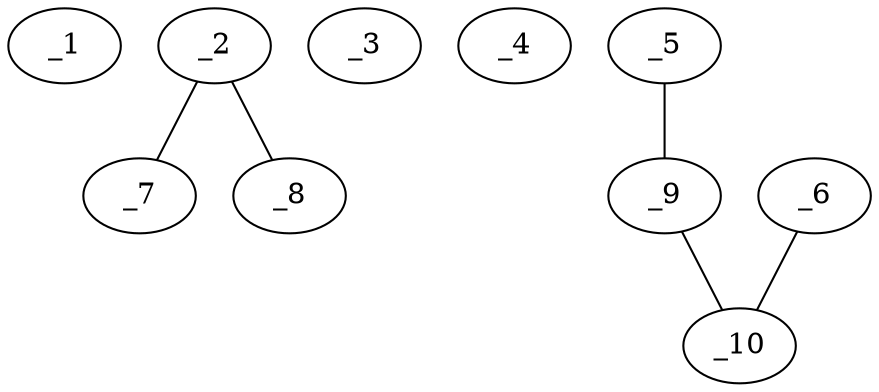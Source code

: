 graph molid630647 {
	_1	 [charge="-1",
		chem=7,
		symbol="Cl ",
		x="0.5",
		y=0];
	_2	 [charge=3,
		chem=11,
		symbol="Co ",
		x="1.5",
		y=0];
	_7	 [charge=0,
		chem=4,
		symbol="N  ",
		x="0.8333",
		y="-2.35"];
	_2 -- _7	 [valence=1];
	_8	 [charge=0,
		chem=4,
		symbol="N  ",
		x="2.5",
		y="-2.15"];
	_2 -- _8	 [valence=1];
	_3	 [charge="-1",
		chem=7,
		symbol="Cl ",
		x="2.5",
		y=0];
	_4	 [charge="-1",
		chem=7,
		symbol="Cl ",
		x="3.5",
		y=0];
	_5	 [charge=0,
		chem=4,
		symbol="N  ",
		x="4.5",
		y=0];
	_9	 [charge=0,
		chem=1,
		symbol="C  ",
		x="4.1667",
		y="-2.35"];
	_5 -- _9	 [valence=1];
	_6	 [charge=0,
		chem=4,
		symbol="N  ",
		x="2.5",
		y="-6.35"];
	_10	 [charge=0,
		chem=1,
		symbol="C  ",
		x="2.5",
		y="-4.35"];
	_6 -- _10	 [valence=1];
	_9 -- _10	 [valence=1];
}
